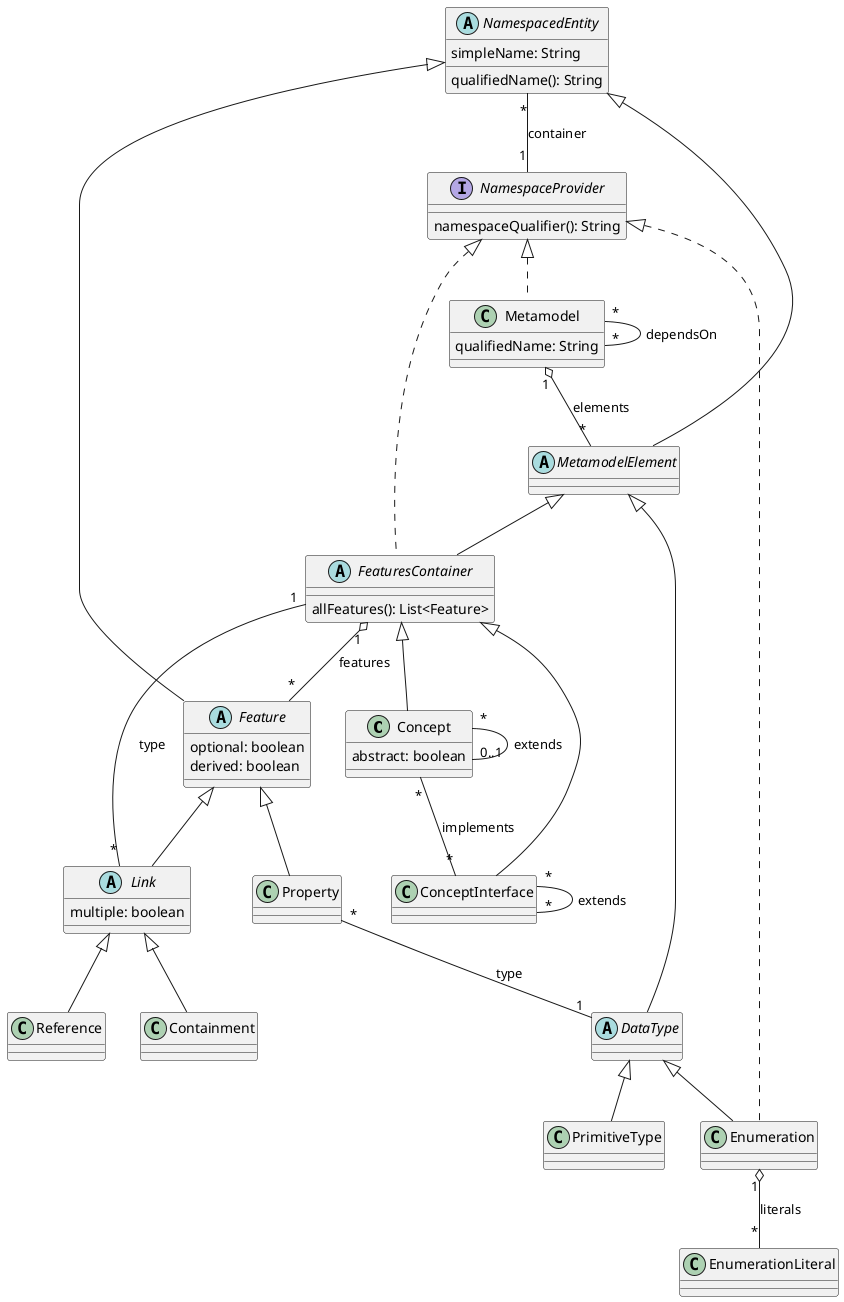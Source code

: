 @startuml

' qualified name: "lioncore"


class Concept extends FeaturesContainer {
  abstract: boolean
}

class ConceptInterface extends FeaturesContainer

class Containment extends Link

abstract class DataType extends MetamodelElement

class Enumeration extends DataType implements NamespaceProvider

abstract class Feature extends NamespacedEntity {
  optional: boolean
  derived: boolean
}

abstract class FeaturesContainer extends MetamodelElement implements NamespaceProvider {
  allFeatures(): List<Feature>
}

' primitive type: "JSON"

abstract class Link extends Feature {
  multiple: boolean
}

class Metamodel implements NamespaceProvider {
  qualifiedName: String
}

abstract class MetamodelElement extends NamespacedEntity

interface NamespaceProvider {
  namespaceQualifier(): String
}

abstract class NamespacedEntity {
  simpleName: String
  qualifiedName(): String
}

class PrimitiveType extends DataType

class Property extends Feature

class Reference extends Link

' primitive type: "String"

' primitive type: "boolean"

' primitive type: "int"



' relations:

Concept "*" -- "0..1" Concept: extends
Concept "*" -- "*" ConceptInterface: implements

ConceptInterface "*" -- "*" ConceptInterface: extends

Enumeration "1" o-- "*" EnumerationLiteral: literals

FeaturesContainer "1" o-- "*" Feature: features

Link "*" -- "1" FeaturesContainer: type

Metamodel "1" o-- "*" MetamodelElement: elements
Metamodel "*" -- "*" Metamodel: dependsOn

NamespacedEntity "*" -- "1" NamespaceProvider: container

Property "*" -- "1" DataType: type


@enduml
